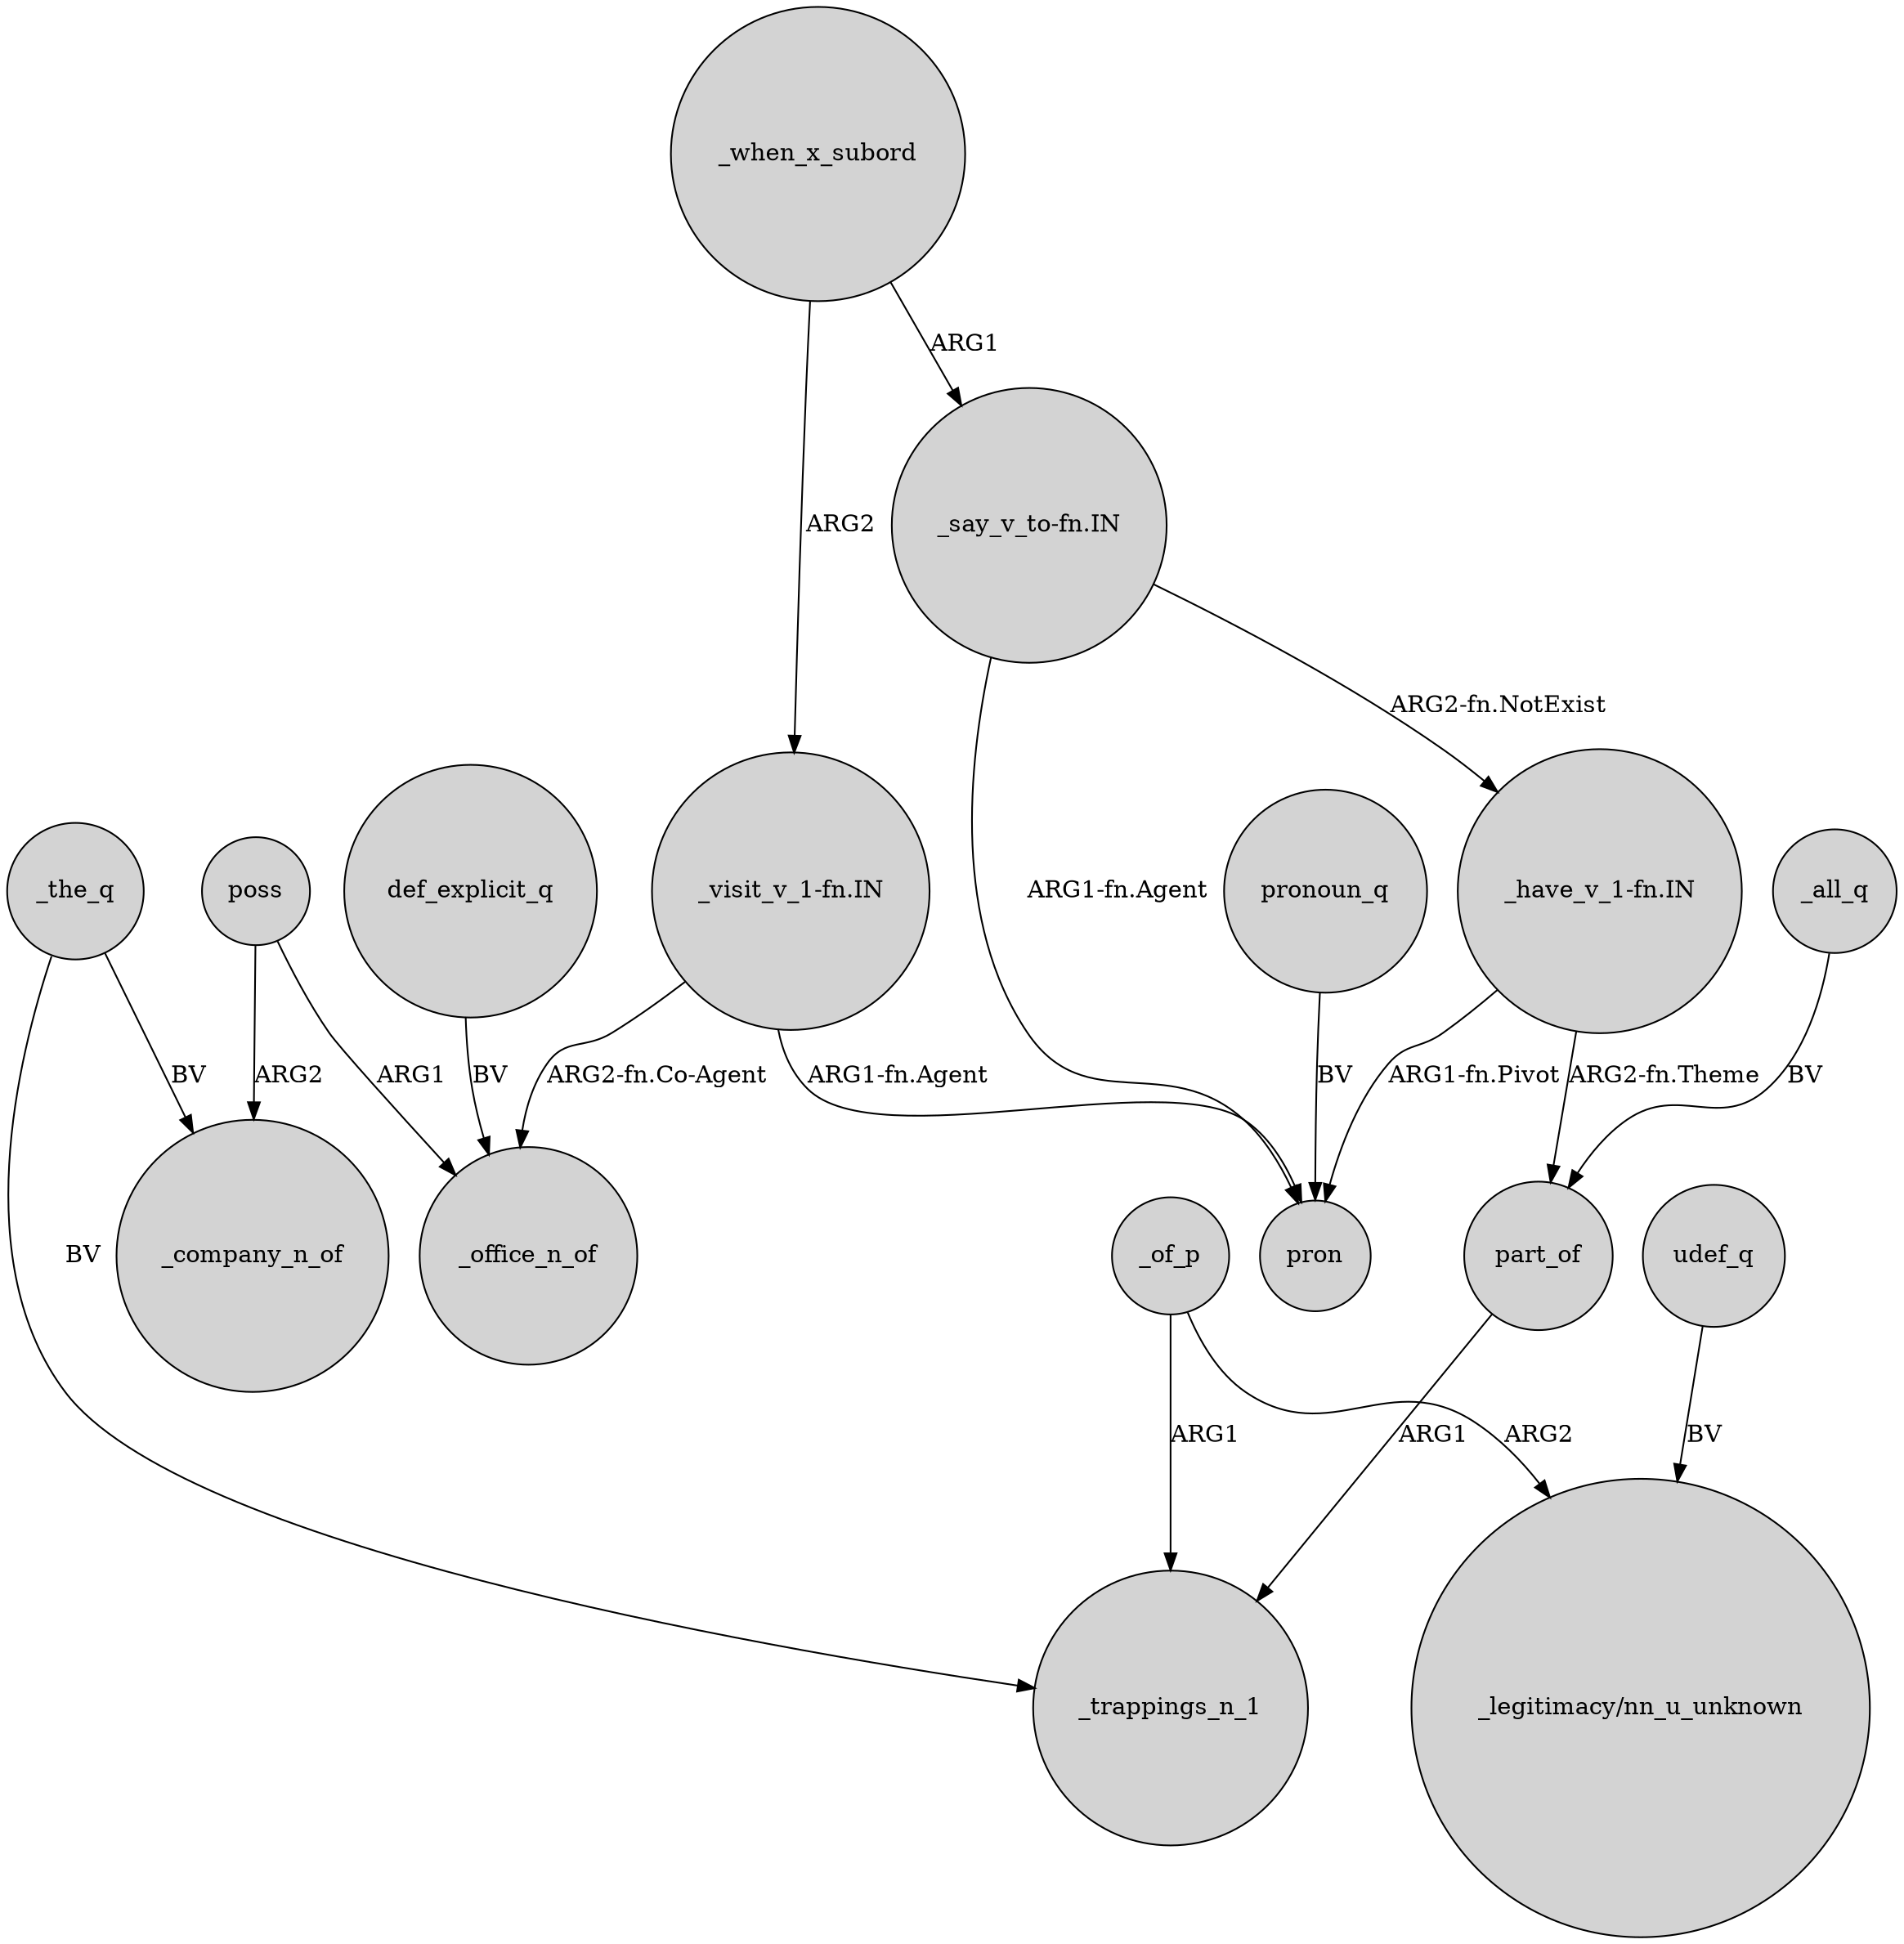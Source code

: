 digraph {
	node [shape=circle style=filled]
	_all_q -> part_of [label=BV]
	part_of -> _trappings_n_1 [label=ARG1]
	_when_x_subord -> "_say_v_to-fn.IN" [label=ARG1]
	def_explicit_q -> _office_n_of [label=BV]
	"_have_v_1-fn.IN" -> pron [label="ARG1-fn.Pivot"]
	"_have_v_1-fn.IN" -> part_of [label="ARG2-fn.Theme"]
	_the_q -> _company_n_of [label=BV]
	pronoun_q -> pron [label=BV]
	"_say_v_to-fn.IN" -> "_have_v_1-fn.IN" [label="ARG2-fn.NotExist"]
	"_visit_v_1-fn.IN" -> _office_n_of [label="ARG2-fn.Co-Agent"]
	udef_q -> "_legitimacy/nn_u_unknown" [label=BV]
	poss -> _office_n_of [label=ARG1]
	_the_q -> _trappings_n_1 [label=BV]
	_when_x_subord -> "_visit_v_1-fn.IN" [label=ARG2]
	"_say_v_to-fn.IN" -> pron [label="ARG1-fn.Agent"]
	_of_p -> "_legitimacy/nn_u_unknown" [label=ARG2]
	poss -> _company_n_of [label=ARG2]
	_of_p -> _trappings_n_1 [label=ARG1]
	"_visit_v_1-fn.IN" -> pron [label="ARG1-fn.Agent"]
}

